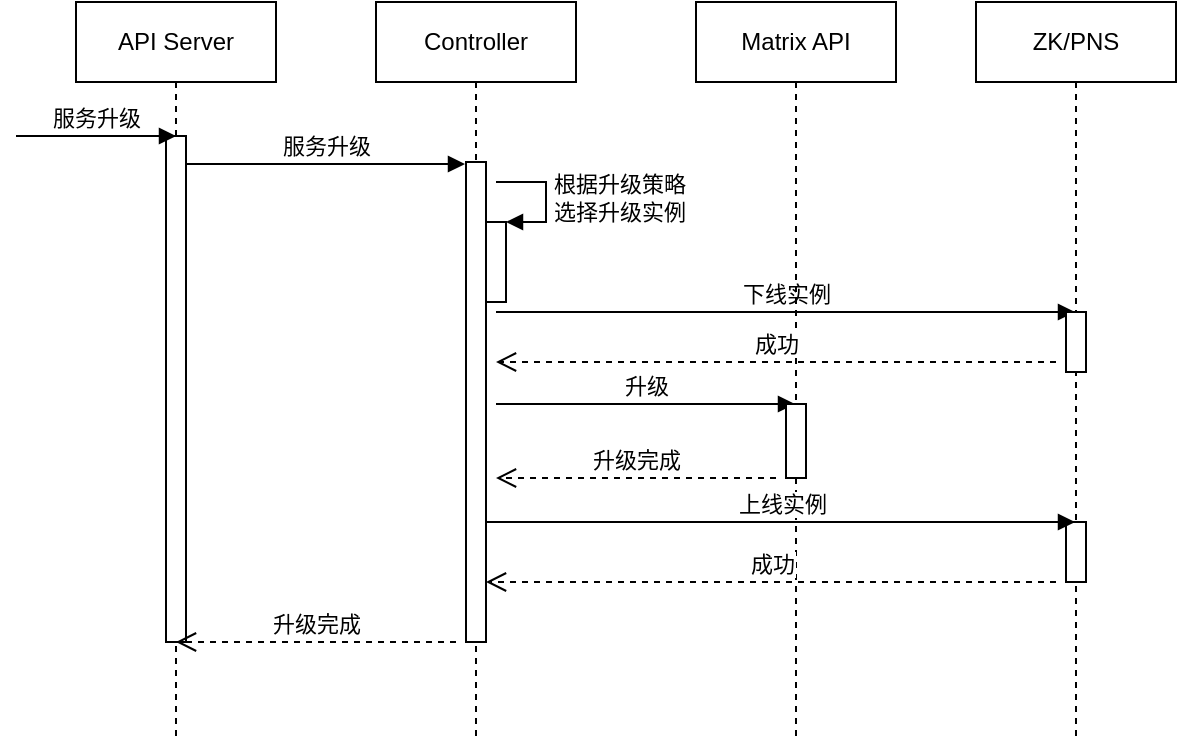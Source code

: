 <mxfile version="13.0.1" type="github">
  <diagram name="Page-1" id="13e1069c-82ec-6db2-03f1-153e76fe0fe0">
    <mxGraphModel dx="946" dy="-285" grid="1" gridSize="10" guides="1" tooltips="1" connect="1" arrows="1" fold="1" page="1" pageScale="1" pageWidth="1100" pageHeight="850" background="#ffffff" math="0" shadow="0">
      <root>
        <mxCell id="0" />
        <mxCell id="1" parent="0" />
        <mxCell id="9d85jHkb-GYw1wNce4ki-1" value="API Server" style="shape=umlLifeline;perimeter=lifelinePerimeter;whiteSpace=wrap;html=1;container=1;collapsible=0;recursiveResize=0;outlineConnect=0;" vertex="1" parent="1">
          <mxGeometry x="110" y="920" width="100" height="370" as="geometry" />
        </mxCell>
        <mxCell id="9d85jHkb-GYw1wNce4ki-7" value="" style="html=1;points=[];perimeter=orthogonalPerimeter;" vertex="1" parent="9d85jHkb-GYw1wNce4ki-1">
          <mxGeometry x="45" y="67" width="10" height="253" as="geometry" />
        </mxCell>
        <mxCell id="9d85jHkb-GYw1wNce4ki-10" value="服务升级" style="html=1;verticalAlign=bottom;endArrow=block;" edge="1" parent="9d85jHkb-GYw1wNce4ki-1">
          <mxGeometry width="80" relative="1" as="geometry">
            <mxPoint x="55" y="81" as="sourcePoint" />
            <mxPoint x="194.5" y="81" as="targetPoint" />
          </mxGeometry>
        </mxCell>
        <mxCell id="9d85jHkb-GYw1wNce4ki-2" value="Controller" style="shape=umlLifeline;perimeter=lifelinePerimeter;whiteSpace=wrap;html=1;container=1;collapsible=0;recursiveResize=0;outlineConnect=0;" vertex="1" parent="1">
          <mxGeometry x="260" y="920" width="100" height="370" as="geometry" />
        </mxCell>
        <mxCell id="9d85jHkb-GYw1wNce4ki-9" value="" style="html=1;points=[];perimeter=orthogonalPerimeter;" vertex="1" parent="9d85jHkb-GYw1wNce4ki-2">
          <mxGeometry x="45" y="80" width="10" height="240" as="geometry" />
        </mxCell>
        <mxCell id="9d85jHkb-GYw1wNce4ki-11" value="升级" style="html=1;verticalAlign=bottom;endArrow=block;" edge="1" parent="9d85jHkb-GYw1wNce4ki-2">
          <mxGeometry width="80" relative="1" as="geometry">
            <mxPoint x="60" y="201" as="sourcePoint" />
            <mxPoint x="209.5" y="201" as="targetPoint" />
          </mxGeometry>
        </mxCell>
        <mxCell id="9d85jHkb-GYw1wNce4ki-13" value="下线实例" style="html=1;verticalAlign=bottom;endArrow=block;" edge="1" parent="9d85jHkb-GYw1wNce4ki-2">
          <mxGeometry width="80" relative="1" as="geometry">
            <mxPoint x="60" y="155" as="sourcePoint" />
            <mxPoint x="349.5" y="155" as="targetPoint" />
          </mxGeometry>
        </mxCell>
        <mxCell id="9d85jHkb-GYw1wNce4ki-15" value="" style="html=1;points=[];perimeter=orthogonalPerimeter;" vertex="1" parent="9d85jHkb-GYw1wNce4ki-2">
          <mxGeometry x="55" y="110" width="10" height="40" as="geometry" />
        </mxCell>
        <mxCell id="9d85jHkb-GYw1wNce4ki-16" value="根据升级策略&lt;br&gt;选择升级实例" style="edgeStyle=orthogonalEdgeStyle;html=1;align=left;spacingLeft=2;endArrow=block;rounded=0;entryX=1;entryY=0;" edge="1" target="9d85jHkb-GYw1wNce4ki-15" parent="9d85jHkb-GYw1wNce4ki-2">
          <mxGeometry relative="1" as="geometry">
            <mxPoint x="60" y="90" as="sourcePoint" />
            <Array as="points">
              <mxPoint x="85" y="90" />
            </Array>
          </mxGeometry>
        </mxCell>
        <mxCell id="9d85jHkb-GYw1wNce4ki-3" value="Matrix API" style="shape=umlLifeline;perimeter=lifelinePerimeter;whiteSpace=wrap;html=1;container=1;collapsible=0;recursiveResize=0;outlineConnect=0;" vertex="1" parent="1">
          <mxGeometry x="420" y="920" width="100" height="370" as="geometry" />
        </mxCell>
        <mxCell id="9d85jHkb-GYw1wNce4ki-12" value="" style="html=1;points=[];perimeter=orthogonalPerimeter;" vertex="1" parent="9d85jHkb-GYw1wNce4ki-3">
          <mxGeometry x="45" y="201" width="10" height="37" as="geometry" />
        </mxCell>
        <mxCell id="9d85jHkb-GYw1wNce4ki-4" value="ZK/PNS" style="shape=umlLifeline;perimeter=lifelinePerimeter;whiteSpace=wrap;html=1;container=1;collapsible=0;recursiveResize=0;outlineConnect=0;" vertex="1" parent="1">
          <mxGeometry x="560" y="920" width="100" height="370" as="geometry" />
        </mxCell>
        <mxCell id="9d85jHkb-GYw1wNce4ki-14" value="" style="html=1;points=[];perimeter=orthogonalPerimeter;" vertex="1" parent="9d85jHkb-GYw1wNce4ki-4">
          <mxGeometry x="45" y="155" width="10" height="30" as="geometry" />
        </mxCell>
        <mxCell id="9d85jHkb-GYw1wNce4ki-28" value="" style="html=1;points=[];perimeter=orthogonalPerimeter;" vertex="1" parent="9d85jHkb-GYw1wNce4ki-4">
          <mxGeometry x="45" y="260" width="10" height="30" as="geometry" />
        </mxCell>
        <mxCell id="9d85jHkb-GYw1wNce4ki-8" value="服务升级" style="html=1;verticalAlign=bottom;endArrow=block;" edge="1" parent="1">
          <mxGeometry width="80" relative="1" as="geometry">
            <mxPoint x="80" y="987" as="sourcePoint" />
            <mxPoint x="160" y="987" as="targetPoint" />
          </mxGeometry>
        </mxCell>
        <mxCell id="9d85jHkb-GYw1wNce4ki-23" value="升级完成" style="html=1;verticalAlign=bottom;endArrow=open;dashed=1;endSize=8;" edge="1" parent="1">
          <mxGeometry relative="1" as="geometry">
            <mxPoint x="460" y="1158" as="sourcePoint" />
            <mxPoint x="320" y="1158" as="targetPoint" />
          </mxGeometry>
        </mxCell>
        <mxCell id="9d85jHkb-GYw1wNce4ki-24" value="成功" style="html=1;verticalAlign=bottom;endArrow=open;dashed=1;endSize=8;" edge="1" parent="1">
          <mxGeometry relative="1" as="geometry">
            <mxPoint x="600" y="1100" as="sourcePoint" />
            <mxPoint x="320" y="1100" as="targetPoint" />
          </mxGeometry>
        </mxCell>
        <mxCell id="9d85jHkb-GYw1wNce4ki-25" value="上线实例" style="html=1;verticalAlign=bottom;endArrow=block;" edge="1" parent="1" target="9d85jHkb-GYw1wNce4ki-4">
          <mxGeometry width="80" relative="1" as="geometry">
            <mxPoint x="315" y="1180" as="sourcePoint" />
            <mxPoint x="395" y="1180" as="targetPoint" />
          </mxGeometry>
        </mxCell>
        <mxCell id="9d85jHkb-GYw1wNce4ki-29" value="成功" style="html=1;verticalAlign=bottom;endArrow=open;dashed=1;endSize=8;" edge="1" parent="1" target="9d85jHkb-GYw1wNce4ki-9">
          <mxGeometry relative="1" as="geometry">
            <mxPoint x="600" y="1210" as="sourcePoint" />
            <mxPoint x="520" y="1210" as="targetPoint" />
          </mxGeometry>
        </mxCell>
        <mxCell id="9d85jHkb-GYw1wNce4ki-30" value="升级完成" style="html=1;verticalAlign=bottom;endArrow=open;dashed=1;endSize=8;" edge="1" parent="1" target="9d85jHkb-GYw1wNce4ki-1">
          <mxGeometry relative="1" as="geometry">
            <mxPoint x="300" y="1240" as="sourcePoint" />
            <mxPoint x="220" y="1240" as="targetPoint" />
          </mxGeometry>
        </mxCell>
      </root>
    </mxGraphModel>
  </diagram>
</mxfile>

